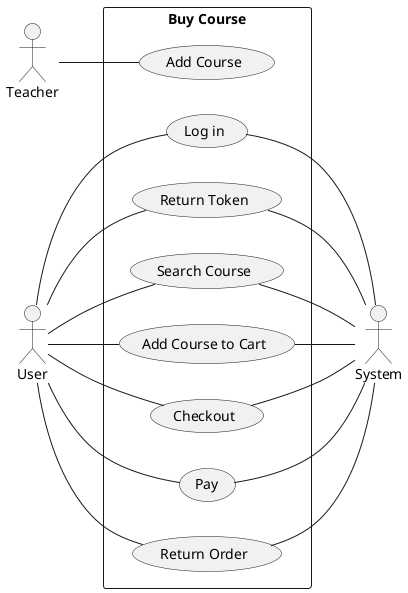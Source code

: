 @startuml search
left to right direction
actor Teacher as teacher
actor System as system
actor User as user
rectangle "Buy Course" {

  usecase "Add Course" as UC1
  usecase "Log in" as UC2
  usecase "Return Token" as UC3
  usecase "Search Course" as UC4
  usecase "Add Course to Cart" as UC4_1
  usecase "Checkout" as UC5_1
  usecase "Pay" as UC6
  usecase "Return Order" as UC7

 }
 teacher -- UC1
 user -- UC2
 UC2 -- system
 UC3 -- system
 user -- UC3
 user -- UC4
 UC4 -- system
 user -- UC4_1
 UC4_1 -- system
 user -- UC5_1
 system -- UC5_1
 user -- UC6
 UC6 -- system
 user -- UC7
 system -- UC7

@enduml
